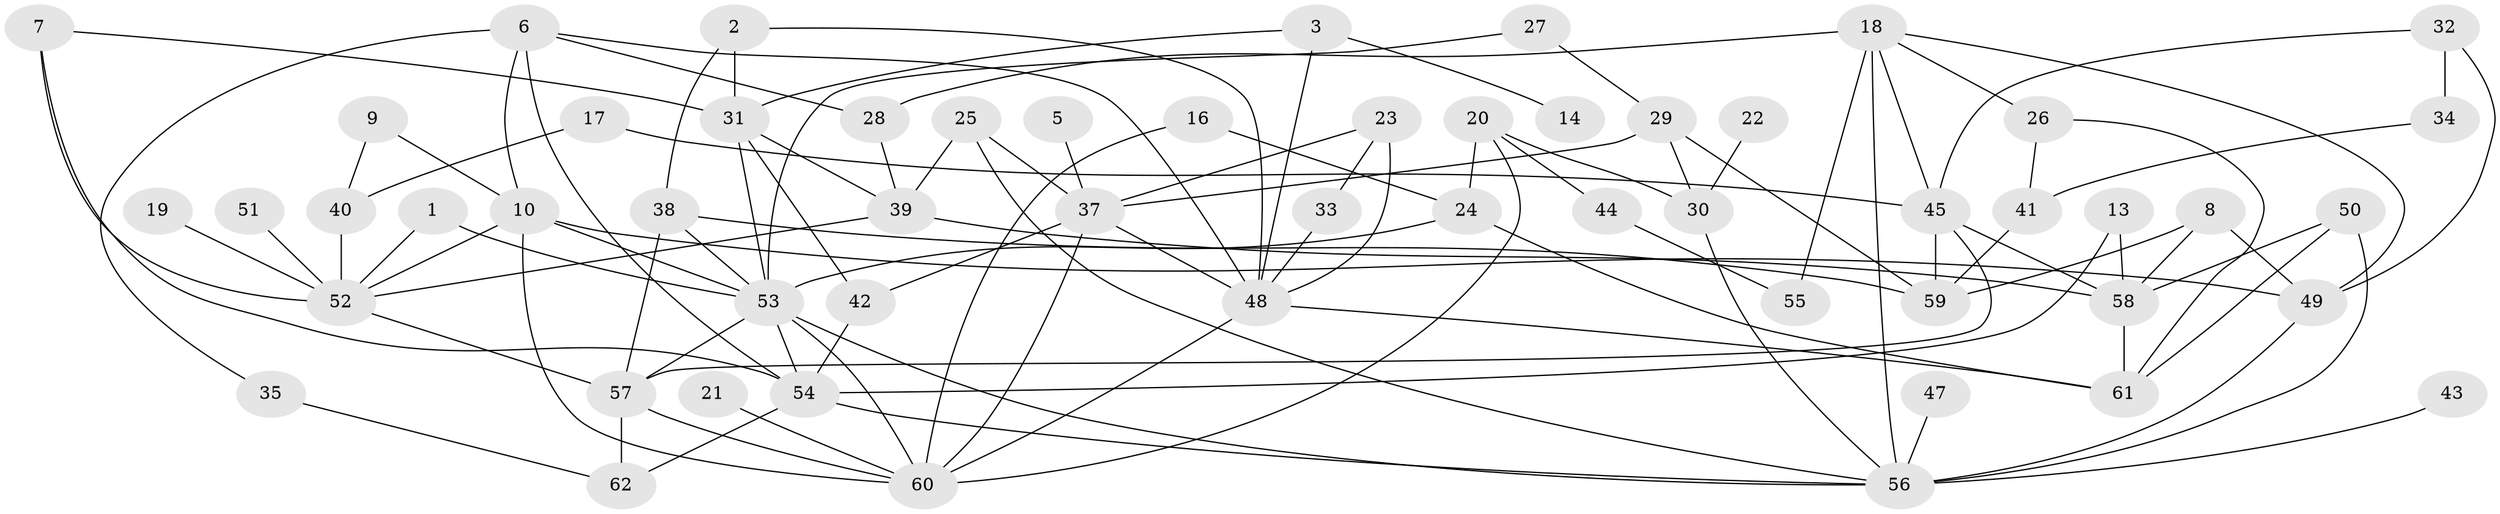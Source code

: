 // original degree distribution, {2: 0.27419354838709675, 3: 0.3064516129032258, 4: 0.13709677419354838, 6: 0.04838709677419355, 5: 0.04838709677419355, 7: 0.008064516129032258, 1: 0.12096774193548387, 0: 0.04838709677419355, 8: 0.008064516129032258}
// Generated by graph-tools (version 1.1) at 2025/25/03/09/25 03:25:15]
// undirected, 56 vertices, 105 edges
graph export_dot {
graph [start="1"]
  node [color=gray90,style=filled];
  1;
  2;
  3;
  5;
  6;
  7;
  8;
  9;
  10;
  13;
  14;
  16;
  17;
  18;
  19;
  20;
  21;
  22;
  23;
  24;
  25;
  26;
  27;
  28;
  29;
  30;
  31;
  32;
  33;
  34;
  35;
  37;
  38;
  39;
  40;
  41;
  42;
  43;
  44;
  45;
  47;
  48;
  49;
  50;
  51;
  52;
  53;
  54;
  55;
  56;
  57;
  58;
  59;
  60;
  61;
  62;
  1 -- 52 [weight=1.0];
  1 -- 53 [weight=1.0];
  2 -- 31 [weight=1.0];
  2 -- 38 [weight=1.0];
  2 -- 48 [weight=1.0];
  3 -- 14 [weight=1.0];
  3 -- 31 [weight=1.0];
  3 -- 48 [weight=1.0];
  5 -- 37 [weight=1.0];
  6 -- 10 [weight=1.0];
  6 -- 28 [weight=1.0];
  6 -- 35 [weight=1.0];
  6 -- 48 [weight=1.0];
  6 -- 54 [weight=1.0];
  7 -- 31 [weight=1.0];
  7 -- 52 [weight=1.0];
  7 -- 54 [weight=1.0];
  8 -- 49 [weight=1.0];
  8 -- 58 [weight=1.0];
  8 -- 59 [weight=1.0];
  9 -- 10 [weight=1.0];
  9 -- 40 [weight=1.0];
  10 -- 49 [weight=1.0];
  10 -- 52 [weight=1.0];
  10 -- 53 [weight=1.0];
  10 -- 60 [weight=1.0];
  13 -- 54 [weight=1.0];
  13 -- 58 [weight=1.0];
  16 -- 24 [weight=1.0];
  16 -- 60 [weight=1.0];
  17 -- 40 [weight=1.0];
  17 -- 45 [weight=1.0];
  18 -- 26 [weight=1.0];
  18 -- 28 [weight=1.0];
  18 -- 45 [weight=1.0];
  18 -- 49 [weight=1.0];
  18 -- 55 [weight=2.0];
  18 -- 56 [weight=1.0];
  19 -- 52 [weight=1.0];
  20 -- 24 [weight=1.0];
  20 -- 30 [weight=1.0];
  20 -- 44 [weight=1.0];
  20 -- 60 [weight=1.0];
  21 -- 60 [weight=1.0];
  22 -- 30 [weight=1.0];
  23 -- 33 [weight=1.0];
  23 -- 37 [weight=1.0];
  23 -- 48 [weight=1.0];
  24 -- 53 [weight=2.0];
  24 -- 61 [weight=1.0];
  25 -- 37 [weight=1.0];
  25 -- 39 [weight=1.0];
  25 -- 56 [weight=1.0];
  26 -- 41 [weight=1.0];
  26 -- 61 [weight=1.0];
  27 -- 29 [weight=1.0];
  27 -- 53 [weight=1.0];
  28 -- 39 [weight=1.0];
  29 -- 30 [weight=1.0];
  29 -- 37 [weight=1.0];
  29 -- 59 [weight=1.0];
  30 -- 56 [weight=1.0];
  31 -- 39 [weight=1.0];
  31 -- 42 [weight=1.0];
  31 -- 53 [weight=1.0];
  32 -- 34 [weight=1.0];
  32 -- 45 [weight=1.0];
  32 -- 49 [weight=1.0];
  33 -- 48 [weight=2.0];
  34 -- 41 [weight=1.0];
  35 -- 62 [weight=1.0];
  37 -- 42 [weight=1.0];
  37 -- 48 [weight=1.0];
  37 -- 60 [weight=1.0];
  38 -- 53 [weight=1.0];
  38 -- 57 [weight=1.0];
  38 -- 59 [weight=1.0];
  39 -- 52 [weight=1.0];
  39 -- 58 [weight=1.0];
  40 -- 52 [weight=2.0];
  41 -- 59 [weight=1.0];
  42 -- 54 [weight=1.0];
  43 -- 56 [weight=1.0];
  44 -- 55 [weight=1.0];
  45 -- 57 [weight=1.0];
  45 -- 58 [weight=1.0];
  45 -- 59 [weight=1.0];
  47 -- 56 [weight=1.0];
  48 -- 60 [weight=1.0];
  48 -- 61 [weight=1.0];
  49 -- 56 [weight=2.0];
  50 -- 56 [weight=1.0];
  50 -- 58 [weight=1.0];
  50 -- 61 [weight=1.0];
  51 -- 52 [weight=1.0];
  52 -- 57 [weight=1.0];
  53 -- 54 [weight=1.0];
  53 -- 56 [weight=1.0];
  53 -- 57 [weight=1.0];
  53 -- 60 [weight=1.0];
  54 -- 56 [weight=1.0];
  54 -- 62 [weight=1.0];
  57 -- 60 [weight=1.0];
  57 -- 62 [weight=2.0];
  58 -- 61 [weight=1.0];
}
